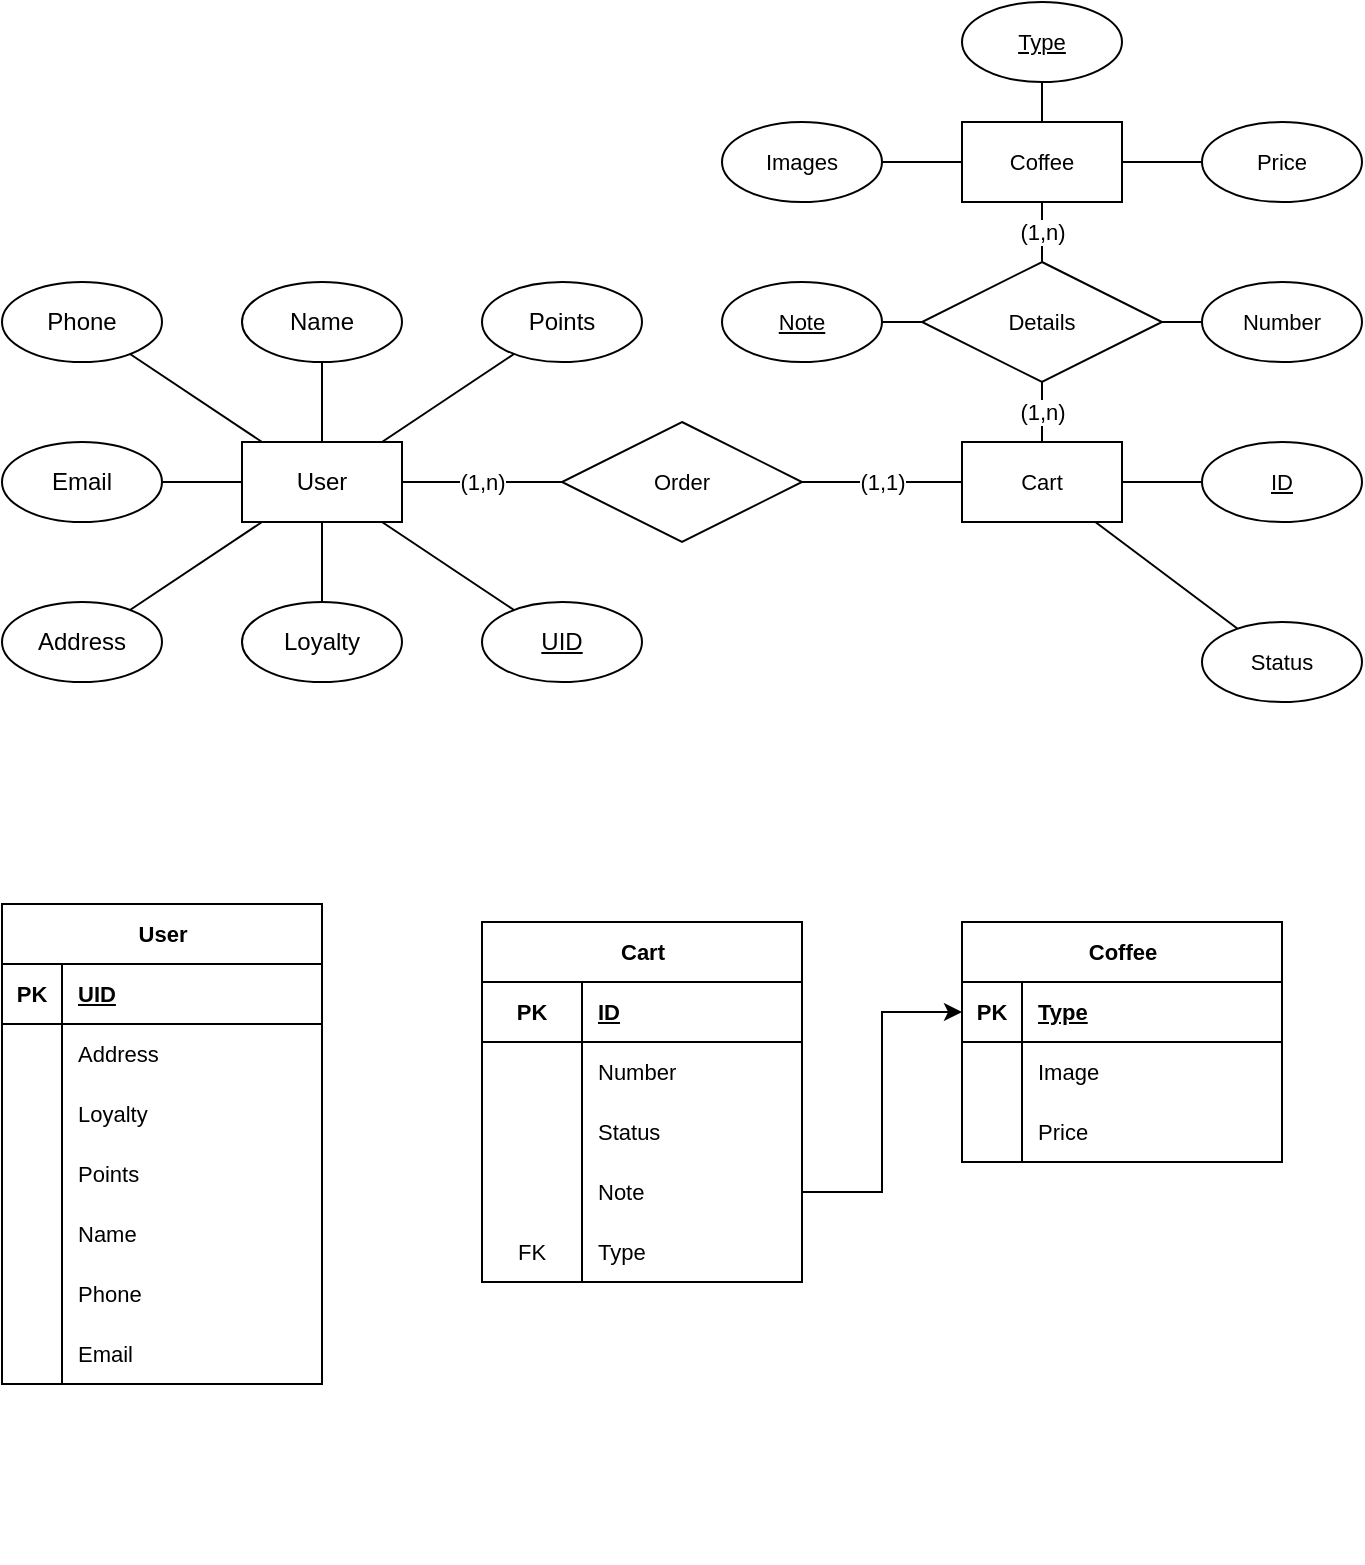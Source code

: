 <mxfile version="21.5.2" type="device">
  <diagram name="Page-1" id="AGndUQ9TzkJ5yxHFRa84">
    <mxGraphModel dx="724" dy="373" grid="1" gridSize="10" guides="1" tooltips="1" connect="1" arrows="1" fold="1" page="1" pageScale="1" pageWidth="850" pageHeight="1100" math="0" shadow="0">
      <root>
        <mxCell id="0" />
        <mxCell id="1" parent="0" />
        <mxCell id="r_ajN3MiWQmPRpva4eVE-7" style="rounded=0;orthogonalLoop=1;jettySize=auto;html=1;endArrow=none;endFill=0;" parent="1" source="r_ajN3MiWQmPRpva4eVE-2" target="r_ajN3MiWQmPRpva4eVE-5" edge="1">
          <mxGeometry relative="1" as="geometry" />
        </mxCell>
        <mxCell id="r_ajN3MiWQmPRpva4eVE-8" style="edgeStyle=none;shape=connector;rounded=0;orthogonalLoop=1;jettySize=auto;html=1;labelBackgroundColor=default;strokeColor=default;fontFamily=Helvetica;fontSize=11;fontColor=default;endArrow=none;endFill=0;" parent="1" source="r_ajN3MiWQmPRpva4eVE-2" target="r_ajN3MiWQmPRpva4eVE-4" edge="1">
          <mxGeometry relative="1" as="geometry" />
        </mxCell>
        <mxCell id="r_ajN3MiWQmPRpva4eVE-9" style="edgeStyle=none;shape=connector;rounded=0;orthogonalLoop=1;jettySize=auto;html=1;labelBackgroundColor=default;strokeColor=default;fontFamily=Helvetica;fontSize=11;fontColor=default;endArrow=none;endFill=0;" parent="1" source="r_ajN3MiWQmPRpva4eVE-2" target="r_ajN3MiWQmPRpva4eVE-3" edge="1">
          <mxGeometry relative="1" as="geometry" />
        </mxCell>
        <mxCell id="r_ajN3MiWQmPRpva4eVE-10" style="edgeStyle=none;shape=connector;rounded=0;orthogonalLoop=1;jettySize=auto;html=1;labelBackgroundColor=default;strokeColor=default;fontFamily=Helvetica;fontSize=11;fontColor=default;endArrow=none;endFill=0;" parent="1" source="r_ajN3MiWQmPRpva4eVE-2" target="r_ajN3MiWQmPRpva4eVE-6" edge="1">
          <mxGeometry relative="1" as="geometry" />
        </mxCell>
        <mxCell id="r_ajN3MiWQmPRpva4eVE-29" value="(1,n)" style="edgeStyle=none;shape=connector;rounded=0;orthogonalLoop=1;jettySize=auto;html=1;labelBackgroundColor=default;strokeColor=default;fontFamily=Helvetica;fontSize=11;fontColor=default;endArrow=none;endFill=0;" parent="1" source="r_ajN3MiWQmPRpva4eVE-2" target="r_ajN3MiWQmPRpva4eVE-14" edge="1">
          <mxGeometry relative="1" as="geometry" />
        </mxCell>
        <mxCell id="r_ajN3MiWQmPRpva4eVE-39" value="" style="edgeStyle=none;shape=connector;rounded=0;orthogonalLoop=1;jettySize=auto;html=1;labelBackgroundColor=default;strokeColor=default;fontFamily=Helvetica;fontSize=11;fontColor=default;endArrow=none;endFill=0;" parent="1" source="r_ajN3MiWQmPRpva4eVE-2" target="r_ajN3MiWQmPRpva4eVE-38" edge="1">
          <mxGeometry relative="1" as="geometry" />
        </mxCell>
        <mxCell id="r_ajN3MiWQmPRpva4eVE-53" style="edgeStyle=none;shape=connector;rounded=0;orthogonalLoop=1;jettySize=auto;html=1;labelBackgroundColor=default;strokeColor=default;fontFamily=Helvetica;fontSize=11;fontColor=default;endArrow=none;endFill=0;" parent="1" source="r_ajN3MiWQmPRpva4eVE-2" target="r_ajN3MiWQmPRpva4eVE-52" edge="1">
          <mxGeometry relative="1" as="geometry" />
        </mxCell>
        <mxCell id="iHkiokxv7IZd63u8MQW5-3" style="rounded=0;orthogonalLoop=1;jettySize=auto;html=1;endArrow=none;endFill=0;" edge="1" parent="1" source="r_ajN3MiWQmPRpva4eVE-2" target="iHkiokxv7IZd63u8MQW5-1">
          <mxGeometry relative="1" as="geometry" />
        </mxCell>
        <mxCell id="r_ajN3MiWQmPRpva4eVE-2" value="User" style="whiteSpace=wrap;html=1;align=center;" parent="1" vertex="1">
          <mxGeometry x="160" y="320" width="80" height="40" as="geometry" />
        </mxCell>
        <mxCell id="r_ajN3MiWQmPRpva4eVE-3" value="Name" style="ellipse;whiteSpace=wrap;html=1;align=center;fontStyle=0" parent="1" vertex="1">
          <mxGeometry x="160" y="240" width="80" height="40" as="geometry" />
        </mxCell>
        <mxCell id="r_ajN3MiWQmPRpva4eVE-4" value="Phone" style="ellipse;whiteSpace=wrap;html=1;align=center;fontStyle=0" parent="1" vertex="1">
          <mxGeometry x="40" y="240" width="80" height="40" as="geometry" />
        </mxCell>
        <mxCell id="r_ajN3MiWQmPRpva4eVE-5" value="Email" style="ellipse;whiteSpace=wrap;html=1;align=center;fontStyle=0" parent="1" vertex="1">
          <mxGeometry x="40" y="320" width="80" height="40" as="geometry" />
        </mxCell>
        <mxCell id="r_ajN3MiWQmPRpva4eVE-6" value="Address" style="ellipse;whiteSpace=wrap;html=1;align=center;fontStyle=0" parent="1" vertex="1">
          <mxGeometry x="40" y="400" width="80" height="40" as="geometry" />
        </mxCell>
        <mxCell id="r_ajN3MiWQmPRpva4eVE-17" value="" style="edgeStyle=none;shape=connector;rounded=0;orthogonalLoop=1;jettySize=auto;html=1;labelBackgroundColor=default;strokeColor=default;fontFamily=Helvetica;fontSize=11;fontColor=default;endArrow=none;endFill=0;" parent="1" source="r_ajN3MiWQmPRpva4eVE-11" target="r_ajN3MiWQmPRpva4eVE-13" edge="1">
          <mxGeometry relative="1" as="geometry" />
        </mxCell>
        <mxCell id="r_ajN3MiWQmPRpva4eVE-41" style="edgeStyle=none;shape=connector;rounded=0;orthogonalLoop=1;jettySize=auto;html=1;labelBackgroundColor=default;strokeColor=default;fontFamily=Helvetica;fontSize=11;fontColor=default;endArrow=none;endFill=0;" parent="1" source="r_ajN3MiWQmPRpva4eVE-11" target="r_ajN3MiWQmPRpva4eVE-40" edge="1">
          <mxGeometry relative="1" as="geometry" />
        </mxCell>
        <mxCell id="r_ajN3MiWQmPRpva4eVE-11" value="Coffee" style="whiteSpace=wrap;html=1;align=center;fontFamily=Helvetica;fontSize=11;fontColor=default;" parent="1" vertex="1">
          <mxGeometry x="520" y="160" width="80" height="40" as="geometry" />
        </mxCell>
        <mxCell id="r_ajN3MiWQmPRpva4eVE-13" value="Type" style="ellipse;whiteSpace=wrap;html=1;align=center;fontFamily=Helvetica;fontSize=11;fontColor=default;fontStyle=4" parent="1" vertex="1">
          <mxGeometry x="520" y="100" width="80" height="40" as="geometry" />
        </mxCell>
        <mxCell id="r_ajN3MiWQmPRpva4eVE-31" value="(1,1)" style="edgeStyle=none;shape=connector;rounded=0;orthogonalLoop=1;jettySize=auto;html=1;labelBackgroundColor=default;strokeColor=default;fontFamily=Helvetica;fontSize=11;fontColor=default;endArrow=none;endFill=0;" parent="1" source="r_ajN3MiWQmPRpva4eVE-14" target="r_ajN3MiWQmPRpva4eVE-30" edge="1">
          <mxGeometry relative="1" as="geometry" />
        </mxCell>
        <mxCell id="r_ajN3MiWQmPRpva4eVE-14" value="Order" style="shape=rhombus;perimeter=rhombusPerimeter;whiteSpace=wrap;html=1;align=center;fontFamily=Helvetica;fontSize=11;fontColor=default;" parent="1" vertex="1">
          <mxGeometry x="320" y="310" width="120" height="60" as="geometry" />
        </mxCell>
        <mxCell id="r_ajN3MiWQmPRpva4eVE-48" value="" style="edgeStyle=none;shape=connector;rounded=0;orthogonalLoop=1;jettySize=auto;html=1;labelBackgroundColor=default;strokeColor=default;fontFamily=Helvetica;fontSize=11;fontColor=default;endArrow=none;endFill=0;" parent="1" source="r_ajN3MiWQmPRpva4eVE-30" target="r_ajN3MiWQmPRpva4eVE-47" edge="1">
          <mxGeometry relative="1" as="geometry" />
        </mxCell>
        <mxCell id="r_ajN3MiWQmPRpva4eVE-51" style="edgeStyle=none;shape=connector;rounded=0;orthogonalLoop=1;jettySize=auto;html=1;labelBackgroundColor=default;strokeColor=default;fontFamily=Helvetica;fontSize=11;fontColor=default;endArrow=none;endFill=0;" parent="1" source="r_ajN3MiWQmPRpva4eVE-30" target="r_ajN3MiWQmPRpva4eVE-50" edge="1">
          <mxGeometry relative="1" as="geometry" />
        </mxCell>
        <mxCell id="r_ajN3MiWQmPRpva4eVE-30" value="Cart" style="whiteSpace=wrap;html=1;align=center;fontFamily=Helvetica;fontSize=11;fontColor=default;" parent="1" vertex="1">
          <mxGeometry x="520" y="320" width="80" height="40" as="geometry" />
        </mxCell>
        <mxCell id="r_ajN3MiWQmPRpva4eVE-36" value="(1,n)" style="edgeStyle=none;shape=connector;rounded=0;orthogonalLoop=1;jettySize=auto;html=1;labelBackgroundColor=default;strokeColor=default;fontFamily=Helvetica;fontSize=11;fontColor=default;endArrow=none;endFill=0;" parent="1" source="r_ajN3MiWQmPRpva4eVE-34" target="r_ajN3MiWQmPRpva4eVE-11" edge="1">
          <mxGeometry relative="1" as="geometry" />
        </mxCell>
        <mxCell id="r_ajN3MiWQmPRpva4eVE-37" value="(1,n)" style="edgeStyle=none;shape=connector;rounded=0;orthogonalLoop=1;jettySize=auto;html=1;labelBackgroundColor=default;strokeColor=default;fontFamily=Helvetica;fontSize=11;fontColor=default;endArrow=none;endFill=0;" parent="1" source="r_ajN3MiWQmPRpva4eVE-34" target="r_ajN3MiWQmPRpva4eVE-30" edge="1">
          <mxGeometry relative="1" as="geometry" />
        </mxCell>
        <mxCell id="r_ajN3MiWQmPRpva4eVE-56" value="" style="edgeStyle=none;shape=connector;rounded=0;orthogonalLoop=1;jettySize=auto;html=1;labelBackgroundColor=default;strokeColor=default;fontFamily=Helvetica;fontSize=11;fontColor=default;endArrow=none;endFill=0;" parent="1" source="r_ajN3MiWQmPRpva4eVE-34" target="r_ajN3MiWQmPRpva4eVE-55" edge="1">
          <mxGeometry relative="1" as="geometry" />
        </mxCell>
        <mxCell id="r_ajN3MiWQmPRpva4eVE-172" value="" style="edgeStyle=none;shape=connector;rounded=0;orthogonalLoop=1;jettySize=auto;html=1;labelBackgroundColor=default;strokeColor=default;fontFamily=Helvetica;fontSize=11;fontColor=default;endArrow=none;endFill=0;" parent="1" source="r_ajN3MiWQmPRpva4eVE-34" target="r_ajN3MiWQmPRpva4eVE-150" edge="1">
          <mxGeometry relative="1" as="geometry" />
        </mxCell>
        <mxCell id="r_ajN3MiWQmPRpva4eVE-34" value="Details" style="shape=rhombus;perimeter=rhombusPerimeter;whiteSpace=wrap;html=1;align=center;fontFamily=Helvetica;fontSize=11;fontColor=default;" parent="1" vertex="1">
          <mxGeometry x="500" y="230" width="120" height="60" as="geometry" />
        </mxCell>
        <mxCell id="r_ajN3MiWQmPRpva4eVE-38" value="Loyalty" style="ellipse;whiteSpace=wrap;html=1;align=center;fontStyle=0" parent="1" vertex="1">
          <mxGeometry x="160" y="400" width="80" height="40" as="geometry" />
        </mxCell>
        <mxCell id="r_ajN3MiWQmPRpva4eVE-40" value="Price" style="ellipse;whiteSpace=wrap;html=1;align=center;fontFamily=Helvetica;fontSize=11;fontColor=default;fontStyle=0" parent="1" vertex="1">
          <mxGeometry x="640" y="160" width="80" height="40" as="geometry" />
        </mxCell>
        <mxCell id="r_ajN3MiWQmPRpva4eVE-47" value="ID" style="ellipse;whiteSpace=wrap;html=1;align=center;fontFamily=Helvetica;fontSize=11;fontColor=default;fontStyle=4" parent="1" vertex="1">
          <mxGeometry x="640" y="320" width="80" height="40" as="geometry" />
        </mxCell>
        <mxCell id="r_ajN3MiWQmPRpva4eVE-50" value="Status" style="ellipse;whiteSpace=wrap;html=1;align=center;fontFamily=Helvetica;fontSize=11;fontColor=default;fontStyle=0" parent="1" vertex="1">
          <mxGeometry x="640" y="410" width="80" height="40" as="geometry" />
        </mxCell>
        <mxCell id="r_ajN3MiWQmPRpva4eVE-52" value="Points" style="ellipse;whiteSpace=wrap;html=1;align=center;fontStyle=0" parent="1" vertex="1">
          <mxGeometry x="280" y="240" width="80" height="40" as="geometry" />
        </mxCell>
        <mxCell id="r_ajN3MiWQmPRpva4eVE-55" value="Number" style="ellipse;whiteSpace=wrap;html=1;align=center;fontFamily=Helvetica;fontSize=11;fontColor=default;fontStyle=0" parent="1" vertex="1">
          <mxGeometry x="640" y="240" width="80" height="40" as="geometry" />
        </mxCell>
        <mxCell id="r_ajN3MiWQmPRpva4eVE-57" value="User" style="shape=table;startSize=30;container=1;collapsible=1;childLayout=tableLayout;fixedRows=1;rowLines=0;fontStyle=1;align=center;resizeLast=1;html=1;strokeColor=default;fontFamily=Helvetica;fontSize=11;fontColor=default;fillColor=default;" parent="1" vertex="1">
          <mxGeometry x="40" y="551" width="160" height="240" as="geometry" />
        </mxCell>
        <mxCell id="r_ajN3MiWQmPRpva4eVE-58" value="" style="shape=tableRow;horizontal=0;startSize=0;swimlaneHead=0;swimlaneBody=0;fillColor=none;collapsible=0;dropTarget=0;points=[[0,0.5],[1,0.5]];portConstraint=eastwest;top=0;left=0;right=0;bottom=1;strokeColor=default;fontFamily=Helvetica;fontSize=11;fontColor=default;html=1;" parent="r_ajN3MiWQmPRpva4eVE-57" vertex="1">
          <mxGeometry y="30" width="160" height="30" as="geometry" />
        </mxCell>
        <mxCell id="r_ajN3MiWQmPRpva4eVE-59" value="PK" style="shape=partialRectangle;connectable=0;fillColor=none;top=0;left=0;bottom=0;right=0;fontStyle=1;overflow=hidden;whiteSpace=wrap;html=1;strokeColor=default;fontFamily=Helvetica;fontSize=11;fontColor=default;" parent="r_ajN3MiWQmPRpva4eVE-58" vertex="1">
          <mxGeometry width="30" height="30" as="geometry">
            <mxRectangle width="30" height="30" as="alternateBounds" />
          </mxGeometry>
        </mxCell>
        <mxCell id="r_ajN3MiWQmPRpva4eVE-60" value="UID" style="shape=partialRectangle;connectable=0;fillColor=none;top=0;left=0;bottom=0;right=0;align=left;spacingLeft=6;fontStyle=5;overflow=hidden;whiteSpace=wrap;html=1;strokeColor=default;fontFamily=Helvetica;fontSize=11;fontColor=default;" parent="r_ajN3MiWQmPRpva4eVE-58" vertex="1">
          <mxGeometry x="30" width="130" height="30" as="geometry">
            <mxRectangle width="130" height="30" as="alternateBounds" />
          </mxGeometry>
        </mxCell>
        <mxCell id="r_ajN3MiWQmPRpva4eVE-61" value="" style="shape=tableRow;horizontal=0;startSize=0;swimlaneHead=0;swimlaneBody=0;fillColor=none;collapsible=0;dropTarget=0;points=[[0,0.5],[1,0.5]];portConstraint=eastwest;top=0;left=0;right=0;bottom=0;strokeColor=default;fontFamily=Helvetica;fontSize=11;fontColor=default;html=1;" parent="r_ajN3MiWQmPRpva4eVE-57" vertex="1">
          <mxGeometry y="60" width="160" height="30" as="geometry" />
        </mxCell>
        <mxCell id="r_ajN3MiWQmPRpva4eVE-62" value="" style="shape=partialRectangle;connectable=0;fillColor=none;top=0;left=0;bottom=0;right=0;editable=1;overflow=hidden;whiteSpace=wrap;html=1;strokeColor=default;fontFamily=Helvetica;fontSize=11;fontColor=default;" parent="r_ajN3MiWQmPRpva4eVE-61" vertex="1">
          <mxGeometry width="30" height="30" as="geometry">
            <mxRectangle width="30" height="30" as="alternateBounds" />
          </mxGeometry>
        </mxCell>
        <mxCell id="r_ajN3MiWQmPRpva4eVE-63" value="Address" style="shape=partialRectangle;connectable=0;fillColor=none;top=0;left=0;bottom=0;right=0;align=left;spacingLeft=6;overflow=hidden;whiteSpace=wrap;html=1;strokeColor=default;fontFamily=Helvetica;fontSize=11;fontColor=default;" parent="r_ajN3MiWQmPRpva4eVE-61" vertex="1">
          <mxGeometry x="30" width="130" height="30" as="geometry">
            <mxRectangle width="130" height="30" as="alternateBounds" />
          </mxGeometry>
        </mxCell>
        <mxCell id="r_ajN3MiWQmPRpva4eVE-64" value="" style="shape=tableRow;horizontal=0;startSize=0;swimlaneHead=0;swimlaneBody=0;fillColor=none;collapsible=0;dropTarget=0;points=[[0,0.5],[1,0.5]];portConstraint=eastwest;top=0;left=0;right=0;bottom=0;strokeColor=default;fontFamily=Helvetica;fontSize=11;fontColor=default;html=1;" parent="r_ajN3MiWQmPRpva4eVE-57" vertex="1">
          <mxGeometry y="90" width="160" height="30" as="geometry" />
        </mxCell>
        <mxCell id="r_ajN3MiWQmPRpva4eVE-65" value="" style="shape=partialRectangle;connectable=0;fillColor=none;top=0;left=0;bottom=0;right=0;editable=1;overflow=hidden;whiteSpace=wrap;html=1;strokeColor=default;fontFamily=Helvetica;fontSize=11;fontColor=default;" parent="r_ajN3MiWQmPRpva4eVE-64" vertex="1">
          <mxGeometry width="30" height="30" as="geometry">
            <mxRectangle width="30" height="30" as="alternateBounds" />
          </mxGeometry>
        </mxCell>
        <mxCell id="r_ajN3MiWQmPRpva4eVE-66" value="Loyalty" style="shape=partialRectangle;connectable=0;fillColor=none;top=0;left=0;bottom=0;right=0;align=left;spacingLeft=6;overflow=hidden;whiteSpace=wrap;html=1;strokeColor=default;fontFamily=Helvetica;fontSize=11;fontColor=default;" parent="r_ajN3MiWQmPRpva4eVE-64" vertex="1">
          <mxGeometry x="30" width="130" height="30" as="geometry">
            <mxRectangle width="130" height="30" as="alternateBounds" />
          </mxGeometry>
        </mxCell>
        <mxCell id="r_ajN3MiWQmPRpva4eVE-67" value="" style="shape=tableRow;horizontal=0;startSize=0;swimlaneHead=0;swimlaneBody=0;fillColor=none;collapsible=0;dropTarget=0;points=[[0,0.5],[1,0.5]];portConstraint=eastwest;top=0;left=0;right=0;bottom=0;strokeColor=default;fontFamily=Helvetica;fontSize=11;fontColor=default;html=1;" parent="r_ajN3MiWQmPRpva4eVE-57" vertex="1">
          <mxGeometry y="120" width="160" height="30" as="geometry" />
        </mxCell>
        <mxCell id="r_ajN3MiWQmPRpva4eVE-68" value="" style="shape=partialRectangle;connectable=0;fillColor=none;top=0;left=0;bottom=0;right=0;editable=1;overflow=hidden;whiteSpace=wrap;html=1;strokeColor=default;fontFamily=Helvetica;fontSize=11;fontColor=default;" parent="r_ajN3MiWQmPRpva4eVE-67" vertex="1">
          <mxGeometry width="30" height="30" as="geometry">
            <mxRectangle width="30" height="30" as="alternateBounds" />
          </mxGeometry>
        </mxCell>
        <mxCell id="r_ajN3MiWQmPRpva4eVE-69" value="Points" style="shape=partialRectangle;connectable=0;fillColor=none;top=0;left=0;bottom=0;right=0;align=left;spacingLeft=6;overflow=hidden;whiteSpace=wrap;html=1;strokeColor=default;fontFamily=Helvetica;fontSize=11;fontColor=default;" parent="r_ajN3MiWQmPRpva4eVE-67" vertex="1">
          <mxGeometry x="30" width="130" height="30" as="geometry">
            <mxRectangle width="130" height="30" as="alternateBounds" />
          </mxGeometry>
        </mxCell>
        <mxCell id="iHkiokxv7IZd63u8MQW5-13" value="" style="shape=tableRow;horizontal=0;startSize=0;swimlaneHead=0;swimlaneBody=0;fillColor=none;collapsible=0;dropTarget=0;points=[[0,0.5],[1,0.5]];portConstraint=eastwest;top=0;left=0;right=0;bottom=0;strokeColor=default;fontFamily=Helvetica;fontSize=11;fontColor=default;html=1;" vertex="1" parent="r_ajN3MiWQmPRpva4eVE-57">
          <mxGeometry y="150" width="160" height="30" as="geometry" />
        </mxCell>
        <mxCell id="iHkiokxv7IZd63u8MQW5-14" value="" style="shape=partialRectangle;connectable=0;fillColor=none;top=0;left=0;bottom=0;right=0;editable=1;overflow=hidden;whiteSpace=wrap;html=1;strokeColor=default;fontFamily=Helvetica;fontSize=11;fontColor=default;" vertex="1" parent="iHkiokxv7IZd63u8MQW5-13">
          <mxGeometry width="30" height="30" as="geometry">
            <mxRectangle width="30" height="30" as="alternateBounds" />
          </mxGeometry>
        </mxCell>
        <mxCell id="iHkiokxv7IZd63u8MQW5-15" value="Name" style="shape=partialRectangle;connectable=0;fillColor=none;top=0;left=0;bottom=0;right=0;align=left;spacingLeft=6;overflow=hidden;whiteSpace=wrap;html=1;strokeColor=default;fontFamily=Helvetica;fontSize=11;fontColor=default;" vertex="1" parent="iHkiokxv7IZd63u8MQW5-13">
          <mxGeometry x="30" width="130" height="30" as="geometry">
            <mxRectangle width="130" height="30" as="alternateBounds" />
          </mxGeometry>
        </mxCell>
        <mxCell id="iHkiokxv7IZd63u8MQW5-16" value="" style="shape=tableRow;horizontal=0;startSize=0;swimlaneHead=0;swimlaneBody=0;fillColor=none;collapsible=0;dropTarget=0;points=[[0,0.5],[1,0.5]];portConstraint=eastwest;top=0;left=0;right=0;bottom=0;strokeColor=default;fontFamily=Helvetica;fontSize=11;fontColor=default;html=1;" vertex="1" parent="r_ajN3MiWQmPRpva4eVE-57">
          <mxGeometry y="180" width="160" height="30" as="geometry" />
        </mxCell>
        <mxCell id="iHkiokxv7IZd63u8MQW5-17" value="" style="shape=partialRectangle;connectable=0;fillColor=none;top=0;left=0;bottom=0;right=0;editable=1;overflow=hidden;whiteSpace=wrap;html=1;strokeColor=default;fontFamily=Helvetica;fontSize=11;fontColor=default;" vertex="1" parent="iHkiokxv7IZd63u8MQW5-16">
          <mxGeometry width="30" height="30" as="geometry">
            <mxRectangle width="30" height="30" as="alternateBounds" />
          </mxGeometry>
        </mxCell>
        <mxCell id="iHkiokxv7IZd63u8MQW5-18" value="Phone" style="shape=partialRectangle;connectable=0;fillColor=none;top=0;left=0;bottom=0;right=0;align=left;spacingLeft=6;overflow=hidden;whiteSpace=wrap;html=1;strokeColor=default;fontFamily=Helvetica;fontSize=11;fontColor=default;" vertex="1" parent="iHkiokxv7IZd63u8MQW5-16">
          <mxGeometry x="30" width="130" height="30" as="geometry">
            <mxRectangle width="130" height="30" as="alternateBounds" />
          </mxGeometry>
        </mxCell>
        <mxCell id="iHkiokxv7IZd63u8MQW5-19" value="" style="shape=tableRow;horizontal=0;startSize=0;swimlaneHead=0;swimlaneBody=0;fillColor=none;collapsible=0;dropTarget=0;points=[[0,0.5],[1,0.5]];portConstraint=eastwest;top=0;left=0;right=0;bottom=0;strokeColor=default;fontFamily=Helvetica;fontSize=11;fontColor=default;html=1;" vertex="1" parent="r_ajN3MiWQmPRpva4eVE-57">
          <mxGeometry y="210" width="160" height="30" as="geometry" />
        </mxCell>
        <mxCell id="iHkiokxv7IZd63u8MQW5-20" value="" style="shape=partialRectangle;connectable=0;fillColor=none;top=0;left=0;bottom=0;right=0;editable=1;overflow=hidden;whiteSpace=wrap;html=1;strokeColor=default;fontFamily=Helvetica;fontSize=11;fontColor=default;" vertex="1" parent="iHkiokxv7IZd63u8MQW5-19">
          <mxGeometry width="30" height="30" as="geometry">
            <mxRectangle width="30" height="30" as="alternateBounds" />
          </mxGeometry>
        </mxCell>
        <mxCell id="iHkiokxv7IZd63u8MQW5-21" value="Email" style="shape=partialRectangle;connectable=0;fillColor=none;top=0;left=0;bottom=0;right=0;align=left;spacingLeft=6;overflow=hidden;whiteSpace=wrap;html=1;strokeColor=default;fontFamily=Helvetica;fontSize=11;fontColor=default;" vertex="1" parent="iHkiokxv7IZd63u8MQW5-19">
          <mxGeometry x="30" width="130" height="30" as="geometry">
            <mxRectangle width="130" height="30" as="alternateBounds" />
          </mxGeometry>
        </mxCell>
        <mxCell id="r_ajN3MiWQmPRpva4eVE-150" value="Note" style="ellipse;whiteSpace=wrap;html=1;align=center;fontFamily=Helvetica;fontSize=11;fontColor=default;fontStyle=4" parent="1" vertex="1">
          <mxGeometry x="400" y="240" width="80" height="40" as="geometry" />
        </mxCell>
        <mxCell id="r_ajN3MiWQmPRpva4eVE-156" value="Cart" style="shape=table;startSize=30;container=1;collapsible=1;childLayout=tableLayout;fixedRows=1;rowLines=0;fontStyle=1;align=center;resizeLast=1;html=1;strokeColor=default;fontFamily=Helvetica;fontSize=11;fontColor=default;fillColor=default;" parent="1" vertex="1">
          <mxGeometry x="280" y="560" width="160" height="180" as="geometry" />
        </mxCell>
        <mxCell id="r_ajN3MiWQmPRpva4eVE-157" value="" style="shape=tableRow;horizontal=0;startSize=0;swimlaneHead=0;swimlaneBody=0;fillColor=none;collapsible=0;dropTarget=0;points=[[0,0.5],[1,0.5]];portConstraint=eastwest;top=0;left=0;right=0;bottom=1;strokeColor=default;fontFamily=Helvetica;fontSize=11;fontColor=default;html=1;" parent="r_ajN3MiWQmPRpva4eVE-156" vertex="1">
          <mxGeometry y="30" width="160" height="30" as="geometry" />
        </mxCell>
        <mxCell id="r_ajN3MiWQmPRpva4eVE-158" value="PK" style="shape=partialRectangle;connectable=0;fillColor=none;top=0;left=0;bottom=0;right=0;fontStyle=1;overflow=hidden;whiteSpace=wrap;html=1;strokeColor=default;fontFamily=Helvetica;fontSize=11;fontColor=default;" parent="r_ajN3MiWQmPRpva4eVE-157" vertex="1">
          <mxGeometry width="50" height="30" as="geometry">
            <mxRectangle width="50" height="30" as="alternateBounds" />
          </mxGeometry>
        </mxCell>
        <mxCell id="r_ajN3MiWQmPRpva4eVE-159" value="ID" style="shape=partialRectangle;connectable=0;fillColor=none;top=0;left=0;bottom=0;right=0;align=left;spacingLeft=6;fontStyle=5;overflow=hidden;whiteSpace=wrap;html=1;strokeColor=default;fontFamily=Helvetica;fontSize=11;fontColor=default;" parent="r_ajN3MiWQmPRpva4eVE-157" vertex="1">
          <mxGeometry x="50" width="110" height="30" as="geometry">
            <mxRectangle width="110" height="30" as="alternateBounds" />
          </mxGeometry>
        </mxCell>
        <mxCell id="r_ajN3MiWQmPRpva4eVE-160" value="" style="shape=tableRow;horizontal=0;startSize=0;swimlaneHead=0;swimlaneBody=0;fillColor=none;collapsible=0;dropTarget=0;points=[[0,0.5],[1,0.5]];portConstraint=eastwest;top=0;left=0;right=0;bottom=0;strokeColor=default;fontFamily=Helvetica;fontSize=11;fontColor=default;html=1;" parent="r_ajN3MiWQmPRpva4eVE-156" vertex="1">
          <mxGeometry y="60" width="160" height="30" as="geometry" />
        </mxCell>
        <mxCell id="r_ajN3MiWQmPRpva4eVE-161" value="" style="shape=partialRectangle;connectable=0;fillColor=none;top=0;left=0;bottom=0;right=0;editable=1;overflow=hidden;whiteSpace=wrap;html=1;strokeColor=default;fontFamily=Helvetica;fontSize=11;fontColor=default;" parent="r_ajN3MiWQmPRpva4eVE-160" vertex="1">
          <mxGeometry width="50" height="30" as="geometry">
            <mxRectangle width="50" height="30" as="alternateBounds" />
          </mxGeometry>
        </mxCell>
        <mxCell id="r_ajN3MiWQmPRpva4eVE-162" value="Number" style="shape=partialRectangle;connectable=0;fillColor=none;top=0;left=0;bottom=0;right=0;align=left;spacingLeft=6;overflow=hidden;whiteSpace=wrap;html=1;strokeColor=default;fontFamily=Helvetica;fontSize=11;fontColor=default;" parent="r_ajN3MiWQmPRpva4eVE-160" vertex="1">
          <mxGeometry x="50" width="110" height="30" as="geometry">
            <mxRectangle width="110" height="30" as="alternateBounds" />
          </mxGeometry>
        </mxCell>
        <mxCell id="iHkiokxv7IZd63u8MQW5-25" value="" style="shape=tableRow;horizontal=0;startSize=0;swimlaneHead=0;swimlaneBody=0;fillColor=none;collapsible=0;dropTarget=0;points=[[0,0.5],[1,0.5]];portConstraint=eastwest;top=0;left=0;right=0;bottom=0;strokeColor=default;fontFamily=Helvetica;fontSize=11;fontColor=default;html=1;" vertex="1" parent="r_ajN3MiWQmPRpva4eVE-156">
          <mxGeometry y="90" width="160" height="30" as="geometry" />
        </mxCell>
        <mxCell id="iHkiokxv7IZd63u8MQW5-26" value="" style="shape=partialRectangle;connectable=0;fillColor=none;top=0;left=0;bottom=0;right=0;editable=1;overflow=hidden;whiteSpace=wrap;html=1;strokeColor=default;fontFamily=Helvetica;fontSize=11;fontColor=default;" vertex="1" parent="iHkiokxv7IZd63u8MQW5-25">
          <mxGeometry width="50" height="30" as="geometry">
            <mxRectangle width="50" height="30" as="alternateBounds" />
          </mxGeometry>
        </mxCell>
        <mxCell id="iHkiokxv7IZd63u8MQW5-27" value="Status" style="shape=partialRectangle;connectable=0;fillColor=none;top=0;left=0;bottom=0;right=0;align=left;spacingLeft=6;overflow=hidden;whiteSpace=wrap;html=1;strokeColor=default;fontFamily=Helvetica;fontSize=11;fontColor=default;" vertex="1" parent="iHkiokxv7IZd63u8MQW5-25">
          <mxGeometry x="50" width="110" height="30" as="geometry">
            <mxRectangle width="110" height="30" as="alternateBounds" />
          </mxGeometry>
        </mxCell>
        <mxCell id="iHkiokxv7IZd63u8MQW5-33" value="" style="shape=tableRow;horizontal=0;startSize=0;swimlaneHead=0;swimlaneBody=0;fillColor=none;collapsible=0;dropTarget=0;points=[[0,0.5],[1,0.5]];portConstraint=eastwest;top=0;left=0;right=0;bottom=0;strokeColor=default;fontFamily=Helvetica;fontSize=11;fontColor=default;html=1;" vertex="1" parent="r_ajN3MiWQmPRpva4eVE-156">
          <mxGeometry y="120" width="160" height="30" as="geometry" />
        </mxCell>
        <mxCell id="iHkiokxv7IZd63u8MQW5-34" value="" style="shape=partialRectangle;connectable=0;fillColor=none;top=0;left=0;bottom=0;right=0;editable=1;overflow=hidden;whiteSpace=wrap;html=1;strokeColor=default;fontFamily=Helvetica;fontSize=11;fontColor=default;" vertex="1" parent="iHkiokxv7IZd63u8MQW5-33">
          <mxGeometry width="50" height="30" as="geometry">
            <mxRectangle width="50" height="30" as="alternateBounds" />
          </mxGeometry>
        </mxCell>
        <mxCell id="iHkiokxv7IZd63u8MQW5-35" value="Note" style="shape=partialRectangle;connectable=0;fillColor=none;top=0;left=0;bottom=0;right=0;align=left;spacingLeft=6;overflow=hidden;whiteSpace=wrap;html=1;strokeColor=default;fontFamily=Helvetica;fontSize=11;fontColor=default;" vertex="1" parent="iHkiokxv7IZd63u8MQW5-33">
          <mxGeometry x="50" width="110" height="30" as="geometry">
            <mxRectangle width="110" height="30" as="alternateBounds" />
          </mxGeometry>
        </mxCell>
        <mxCell id="iHkiokxv7IZd63u8MQW5-40" value="" style="shape=tableRow;horizontal=0;startSize=0;swimlaneHead=0;swimlaneBody=0;fillColor=none;collapsible=0;dropTarget=0;points=[[0,0.5],[1,0.5]];portConstraint=eastwest;top=0;left=0;right=0;bottom=0;strokeColor=default;fontFamily=Helvetica;fontSize=11;fontColor=default;html=1;" vertex="1" parent="r_ajN3MiWQmPRpva4eVE-156">
          <mxGeometry y="150" width="160" height="30" as="geometry" />
        </mxCell>
        <mxCell id="iHkiokxv7IZd63u8MQW5-41" value="FK" style="shape=partialRectangle;connectable=0;fillColor=none;top=0;left=0;bottom=0;right=0;editable=1;overflow=hidden;whiteSpace=wrap;html=1;strokeColor=default;fontFamily=Helvetica;fontSize=11;fontColor=default;" vertex="1" parent="iHkiokxv7IZd63u8MQW5-40">
          <mxGeometry width="50" height="30" as="geometry">
            <mxRectangle width="50" height="30" as="alternateBounds" />
          </mxGeometry>
        </mxCell>
        <mxCell id="iHkiokxv7IZd63u8MQW5-42" value="Type" style="shape=partialRectangle;connectable=0;fillColor=none;top=0;left=0;bottom=0;right=0;align=left;spacingLeft=6;overflow=hidden;whiteSpace=wrap;html=1;strokeColor=default;fontFamily=Helvetica;fontSize=11;fontColor=default;" vertex="1" parent="iHkiokxv7IZd63u8MQW5-40">
          <mxGeometry x="50" width="110" height="30" as="geometry">
            <mxRectangle width="110" height="30" as="alternateBounds" />
          </mxGeometry>
        </mxCell>
        <mxCell id="NaBYbsrlh_AWQ56vIcM8-9" style="edgeStyle=none;curved=1;rounded=0;orthogonalLoop=1;jettySize=auto;html=1;fontSize=12;startSize=8;endSize=8;endArrow=none;endFill=0;" parent="1" source="NaBYbsrlh_AWQ56vIcM8-7" target="r_ajN3MiWQmPRpva4eVE-11" edge="1">
          <mxGeometry relative="1" as="geometry" />
        </mxCell>
        <mxCell id="NaBYbsrlh_AWQ56vIcM8-7" value="Images" style="ellipse;whiteSpace=wrap;html=1;align=center;fontFamily=Helvetica;fontSize=11;fontColor=default;fontStyle=0" parent="1" vertex="1">
          <mxGeometry x="400" y="160" width="80" height="40" as="geometry" />
        </mxCell>
        <mxCell id="NaBYbsrlh_AWQ56vIcM8-29" value="Coffee" style="shape=table;startSize=30;container=1;collapsible=1;childLayout=tableLayout;fixedRows=1;rowLines=0;fontStyle=1;align=center;resizeLast=1;html=1;strokeColor=default;fontFamily=Helvetica;fontSize=11;fontColor=default;fillColor=default;" parent="1" vertex="1">
          <mxGeometry x="520" y="560" width="160" height="120" as="geometry" />
        </mxCell>
        <mxCell id="NaBYbsrlh_AWQ56vIcM8-30" value="" style="shape=tableRow;horizontal=0;startSize=0;swimlaneHead=0;swimlaneBody=0;fillColor=none;collapsible=0;dropTarget=0;points=[[0,0.5],[1,0.5]];portConstraint=eastwest;top=0;left=0;right=0;bottom=1;strokeColor=default;fontFamily=Helvetica;fontSize=11;fontColor=default;html=1;" parent="NaBYbsrlh_AWQ56vIcM8-29" vertex="1">
          <mxGeometry y="30" width="160" height="30" as="geometry" />
        </mxCell>
        <mxCell id="NaBYbsrlh_AWQ56vIcM8-31" value="PK" style="shape=partialRectangle;connectable=0;fillColor=none;top=0;left=0;bottom=0;right=0;fontStyle=1;overflow=hidden;whiteSpace=wrap;html=1;strokeColor=default;fontFamily=Helvetica;fontSize=11;fontColor=default;" parent="NaBYbsrlh_AWQ56vIcM8-30" vertex="1">
          <mxGeometry width="30" height="30" as="geometry">
            <mxRectangle width="30" height="30" as="alternateBounds" />
          </mxGeometry>
        </mxCell>
        <mxCell id="NaBYbsrlh_AWQ56vIcM8-32" value="Type" style="shape=partialRectangle;connectable=0;fillColor=none;top=0;left=0;bottom=0;right=0;align=left;spacingLeft=6;fontStyle=5;overflow=hidden;whiteSpace=wrap;html=1;strokeColor=default;fontFamily=Helvetica;fontSize=11;fontColor=default;" parent="NaBYbsrlh_AWQ56vIcM8-30" vertex="1">
          <mxGeometry x="30" width="130" height="30" as="geometry">
            <mxRectangle width="130" height="30" as="alternateBounds" />
          </mxGeometry>
        </mxCell>
        <mxCell id="NaBYbsrlh_AWQ56vIcM8-33" value="" style="shape=tableRow;horizontal=0;startSize=0;swimlaneHead=0;swimlaneBody=0;fillColor=none;collapsible=0;dropTarget=0;points=[[0,0.5],[1,0.5]];portConstraint=eastwest;top=0;left=0;right=0;bottom=0;strokeColor=default;fontFamily=Helvetica;fontSize=11;fontColor=default;html=1;" parent="NaBYbsrlh_AWQ56vIcM8-29" vertex="1">
          <mxGeometry y="60" width="160" height="30" as="geometry" />
        </mxCell>
        <mxCell id="NaBYbsrlh_AWQ56vIcM8-34" value="" style="shape=partialRectangle;connectable=0;fillColor=none;top=0;left=0;bottom=0;right=0;editable=1;overflow=hidden;whiteSpace=wrap;html=1;strokeColor=default;fontFamily=Helvetica;fontSize=11;fontColor=default;" parent="NaBYbsrlh_AWQ56vIcM8-33" vertex="1">
          <mxGeometry width="30" height="30" as="geometry">
            <mxRectangle width="30" height="30" as="alternateBounds" />
          </mxGeometry>
        </mxCell>
        <mxCell id="NaBYbsrlh_AWQ56vIcM8-35" value="Image" style="shape=partialRectangle;connectable=0;fillColor=none;top=0;left=0;bottom=0;right=0;align=left;spacingLeft=6;overflow=hidden;whiteSpace=wrap;html=1;strokeColor=default;fontFamily=Helvetica;fontSize=11;fontColor=default;" parent="NaBYbsrlh_AWQ56vIcM8-33" vertex="1">
          <mxGeometry x="30" width="130" height="30" as="geometry">
            <mxRectangle width="130" height="30" as="alternateBounds" />
          </mxGeometry>
        </mxCell>
        <mxCell id="NaBYbsrlh_AWQ56vIcM8-36" value="" style="shape=tableRow;horizontal=0;startSize=0;swimlaneHead=0;swimlaneBody=0;fillColor=none;collapsible=0;dropTarget=0;points=[[0,0.5],[1,0.5]];portConstraint=eastwest;top=0;left=0;right=0;bottom=0;strokeColor=default;fontFamily=Helvetica;fontSize=11;fontColor=default;html=1;" parent="NaBYbsrlh_AWQ56vIcM8-29" vertex="1">
          <mxGeometry y="90" width="160" height="30" as="geometry" />
        </mxCell>
        <mxCell id="NaBYbsrlh_AWQ56vIcM8-37" value="" style="shape=partialRectangle;connectable=0;fillColor=none;top=0;left=0;bottom=0;right=0;editable=1;overflow=hidden;whiteSpace=wrap;html=1;strokeColor=default;fontFamily=Helvetica;fontSize=11;fontColor=default;" parent="NaBYbsrlh_AWQ56vIcM8-36" vertex="1">
          <mxGeometry width="30" height="30" as="geometry">
            <mxRectangle width="30" height="30" as="alternateBounds" />
          </mxGeometry>
        </mxCell>
        <mxCell id="NaBYbsrlh_AWQ56vIcM8-38" value="Price" style="shape=partialRectangle;connectable=0;fillColor=none;top=0;left=0;bottom=0;right=0;align=left;spacingLeft=6;overflow=hidden;whiteSpace=wrap;html=1;strokeColor=default;fontFamily=Helvetica;fontSize=11;fontColor=default;" parent="NaBYbsrlh_AWQ56vIcM8-36" vertex="1">
          <mxGeometry x="30" width="130" height="30" as="geometry">
            <mxRectangle width="130" height="30" as="alternateBounds" />
          </mxGeometry>
        </mxCell>
        <mxCell id="iHkiokxv7IZd63u8MQW5-1" value="UID" style="ellipse;whiteSpace=wrap;html=1;align=center;fontStyle=4" vertex="1" parent="1">
          <mxGeometry x="280" y="400" width="80" height="40" as="geometry" />
        </mxCell>
        <mxCell id="iHkiokxv7IZd63u8MQW5-22" value="" style="shape=tableRow;horizontal=0;startSize=0;swimlaneHead=0;swimlaneBody=0;fillColor=none;collapsible=0;dropTarget=0;points=[[0,0.5],[1,0.5]];portConstraint=eastwest;top=0;left=0;right=0;bottom=0;strokeColor=default;fontFamily=Helvetica;fontSize=11;fontColor=default;html=1;" vertex="1" parent="1">
          <mxGeometry x="320" y="850" width="160" height="30" as="geometry" />
        </mxCell>
        <mxCell id="iHkiokxv7IZd63u8MQW5-23" value="" style="shape=partialRectangle;connectable=0;fillColor=none;top=0;left=0;bottom=0;right=0;editable=1;overflow=hidden;whiteSpace=wrap;html=1;strokeColor=default;fontFamily=Helvetica;fontSize=11;fontColor=default;" vertex="1" parent="iHkiokxv7IZd63u8MQW5-22">
          <mxGeometry width="30" height="30" as="geometry">
            <mxRectangle width="30" height="30" as="alternateBounds" />
          </mxGeometry>
        </mxCell>
        <mxCell id="iHkiokxv7IZd63u8MQW5-39" style="edgeStyle=orthogonalEdgeStyle;rounded=0;orthogonalLoop=1;jettySize=auto;html=1;entryX=0;entryY=0.5;entryDx=0;entryDy=0;" edge="1" parent="1" source="iHkiokxv7IZd63u8MQW5-33" target="NaBYbsrlh_AWQ56vIcM8-30">
          <mxGeometry relative="1" as="geometry" />
        </mxCell>
      </root>
    </mxGraphModel>
  </diagram>
</mxfile>
